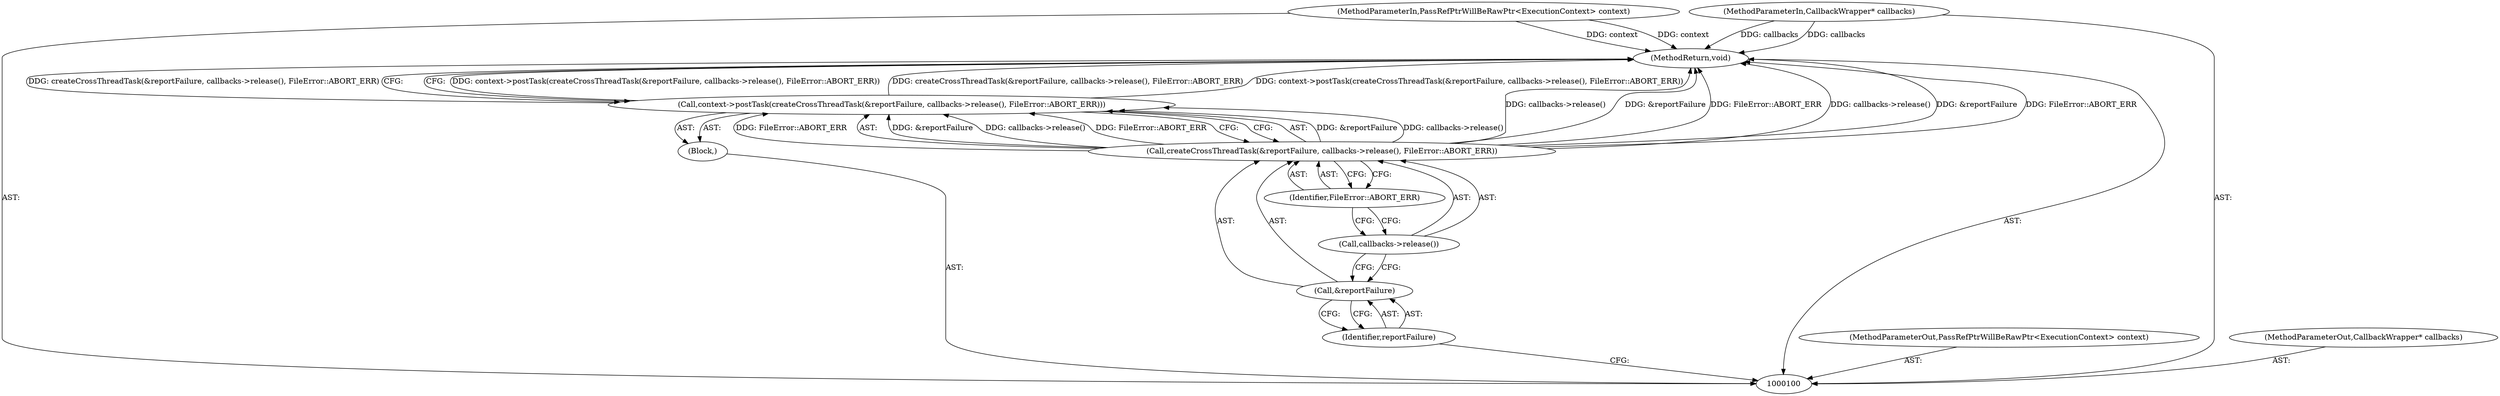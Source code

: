 digraph "0_Chrome_02c8303512ebed345011f7b545e2f418799be2f0_14" {
"1000110" [label="(MethodReturn,void)"];
"1000101" [label="(MethodParameterIn,PassRefPtrWillBeRawPtr<ExecutionContext> context)"];
"1000133" [label="(MethodParameterOut,PassRefPtrWillBeRawPtr<ExecutionContext> context)"];
"1000102" [label="(MethodParameterIn,CallbackWrapper* callbacks)"];
"1000134" [label="(MethodParameterOut,CallbackWrapper* callbacks)"];
"1000103" [label="(Block,)"];
"1000105" [label="(Call,createCrossThreadTask(&reportFailure, callbacks->release(), FileError::ABORT_ERR))"];
"1000106" [label="(Call,&reportFailure)"];
"1000107" [label="(Identifier,reportFailure)"];
"1000104" [label="(Call,context->postTask(createCrossThreadTask(&reportFailure, callbacks->release(), FileError::ABORT_ERR)))"];
"1000108" [label="(Call,callbacks->release())"];
"1000109" [label="(Identifier,FileError::ABORT_ERR)"];
"1000110" -> "1000100"  [label="AST: "];
"1000110" -> "1000104"  [label="CFG: "];
"1000105" -> "1000110"  [label="DDG: callbacks->release()"];
"1000105" -> "1000110"  [label="DDG: &reportFailure"];
"1000105" -> "1000110"  [label="DDG: FileError::ABORT_ERR"];
"1000104" -> "1000110"  [label="DDG: context->postTask(createCrossThreadTask(&reportFailure, callbacks->release(), FileError::ABORT_ERR))"];
"1000104" -> "1000110"  [label="DDG: createCrossThreadTask(&reportFailure, callbacks->release(), FileError::ABORT_ERR)"];
"1000102" -> "1000110"  [label="DDG: callbacks"];
"1000101" -> "1000110"  [label="DDG: context"];
"1000101" -> "1000100"  [label="AST: "];
"1000101" -> "1000110"  [label="DDG: context"];
"1000133" -> "1000100"  [label="AST: "];
"1000102" -> "1000100"  [label="AST: "];
"1000102" -> "1000110"  [label="DDG: callbacks"];
"1000134" -> "1000100"  [label="AST: "];
"1000103" -> "1000100"  [label="AST: "];
"1000104" -> "1000103"  [label="AST: "];
"1000105" -> "1000104"  [label="AST: "];
"1000105" -> "1000109"  [label="CFG: "];
"1000106" -> "1000105"  [label="AST: "];
"1000108" -> "1000105"  [label="AST: "];
"1000109" -> "1000105"  [label="AST: "];
"1000104" -> "1000105"  [label="CFG: "];
"1000105" -> "1000110"  [label="DDG: callbacks->release()"];
"1000105" -> "1000110"  [label="DDG: &reportFailure"];
"1000105" -> "1000110"  [label="DDG: FileError::ABORT_ERR"];
"1000105" -> "1000104"  [label="DDG: &reportFailure"];
"1000105" -> "1000104"  [label="DDG: callbacks->release()"];
"1000105" -> "1000104"  [label="DDG: FileError::ABORT_ERR"];
"1000106" -> "1000105"  [label="AST: "];
"1000106" -> "1000107"  [label="CFG: "];
"1000107" -> "1000106"  [label="AST: "];
"1000108" -> "1000106"  [label="CFG: "];
"1000107" -> "1000106"  [label="AST: "];
"1000107" -> "1000100"  [label="CFG: "];
"1000106" -> "1000107"  [label="CFG: "];
"1000104" -> "1000103"  [label="AST: "];
"1000104" -> "1000105"  [label="CFG: "];
"1000105" -> "1000104"  [label="AST: "];
"1000110" -> "1000104"  [label="CFG: "];
"1000104" -> "1000110"  [label="DDG: context->postTask(createCrossThreadTask(&reportFailure, callbacks->release(), FileError::ABORT_ERR))"];
"1000104" -> "1000110"  [label="DDG: createCrossThreadTask(&reportFailure, callbacks->release(), FileError::ABORT_ERR)"];
"1000105" -> "1000104"  [label="DDG: &reportFailure"];
"1000105" -> "1000104"  [label="DDG: callbacks->release()"];
"1000105" -> "1000104"  [label="DDG: FileError::ABORT_ERR"];
"1000108" -> "1000105"  [label="AST: "];
"1000108" -> "1000106"  [label="CFG: "];
"1000109" -> "1000108"  [label="CFG: "];
"1000109" -> "1000105"  [label="AST: "];
"1000109" -> "1000108"  [label="CFG: "];
"1000105" -> "1000109"  [label="CFG: "];
}

